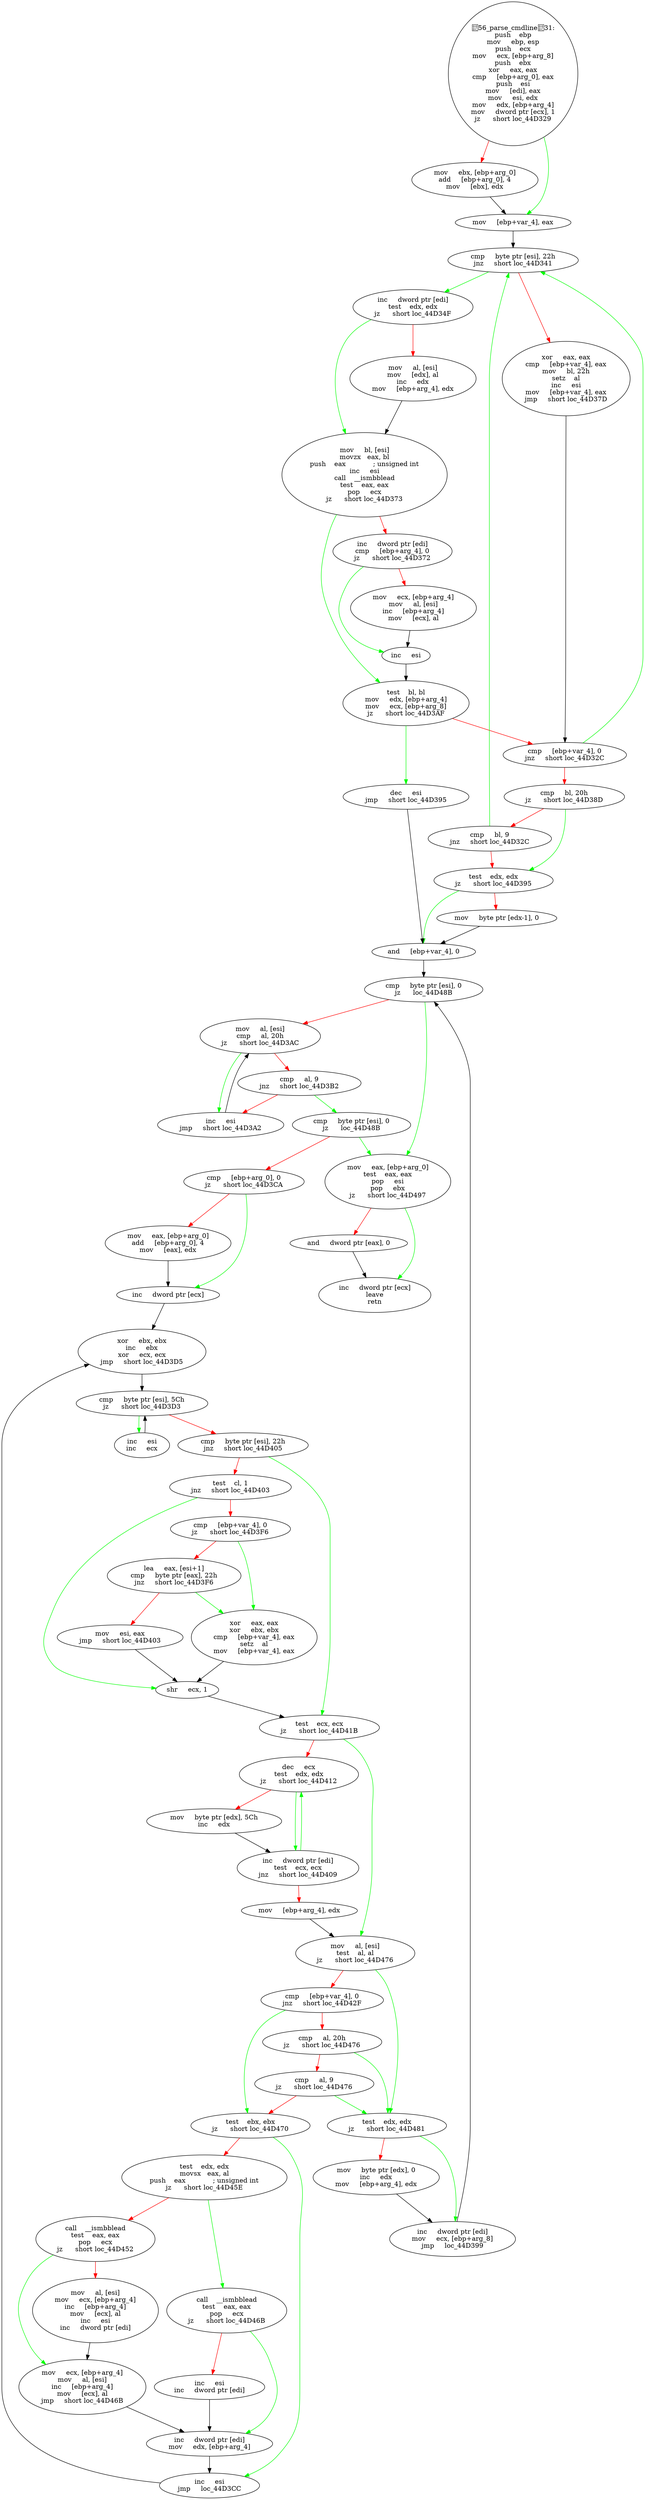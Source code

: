 digraph G{
Node0 [label = "56_parse_cmdline31:
push    ebp
mov     ebp, esp
push    ecx
mov     ecx, [ebp+arg_8]
push    ebx
xor     eax, eax
cmp     [ebp+arg_0], eax
push    esi
mov     [edi], eax
mov     esi, edx
mov     edx, [ebp+arg_4]
mov     dword ptr [ecx], 1
jz      short loc_44D329"]
Node1 [label = "mov     ebx, [ebp+arg_0]
add     [ebp+arg_0], 4
mov     [ebx], edx"]
Node2 [label = "mov     [ebp+var_4], eax"]
Node3 [label = "cmp     byte ptr [esi], 22h
jnz     short loc_44D341"]
Node4 [label = "xor     eax, eax
cmp     [ebp+var_4], eax
mov     bl, 22h
setz    al
inc     esi
mov     [ebp+var_4], eax
jmp     short loc_44D37D"]
Node5 [label = "inc     dword ptr [edi]
test    edx, edx
jz      short loc_44D34F"]
Node6 [label = "mov     al, [esi]
mov     [edx], al
inc     edx
mov     [ebp+arg_4], edx"]
Node7 [label = "mov     bl, [esi]
movzx   eax, bl
push    eax             ; unsigned int
inc     esi
call    __ismbblead
test    eax, eax
pop     ecx
jz      short loc_44D373"]
Node8 [label = "inc     dword ptr [edi]
cmp     [ebp+arg_4], 0
jz      short loc_44D372"]
Node9 [label = "mov     ecx, [ebp+arg_4]
mov     al, [esi]
inc     [ebp+arg_4]
mov     [ecx], al"]
Node10 [label = "inc     esi"]
Node11 [label = "test    bl, bl
mov     edx, [ebp+arg_4]
mov     ecx, [ebp+arg_8]
jz      short loc_44D3AF"]
Node12 [label = "cmp     [ebp+var_4], 0
jnz     short loc_44D32C"]
Node13 [label = "cmp     bl, 20h
jz      short loc_44D38D"]
Node14 [label = "cmp     bl, 9
jnz     short loc_44D32C"]
Node15 [label = "test    edx, edx
jz      short loc_44D395"]
Node16 [label = "mov     byte ptr [edx-1], 0"]
Node17 [label = "and     [ebp+var_4], 0"]
Node18 [label = "cmp     byte ptr [esi], 0
jz      loc_44D48B"]
Node19 [label = "mov     al, [esi]
cmp     al, 20h
jz      short loc_44D3AC"]
Node20 [label = "cmp     al, 9
jnz     short loc_44D3B2"]
Node21 [label = "inc     esi
jmp     short loc_44D3A2"]
Node22 [label = "dec     esi
jmp     short loc_44D395"]
Node23 [label = "cmp     byte ptr [esi], 0
jz      loc_44D48B"]
Node24 [label = "cmp     [ebp+arg_0], 0
jz      short loc_44D3CA"]
Node25 [label = "mov     eax, [ebp+arg_0]
add     [ebp+arg_0], 4
mov     [eax], edx"]
Node26 [label = "inc     dword ptr [ecx]"]
Node27 [label = "xor     ebx, ebx
inc     ebx
xor     ecx, ecx
jmp     short loc_44D3D5"]
Node28 [label = "inc     esi
inc     ecx"]
Node29 [label = "cmp     byte ptr [esi], 5Ch
jz      short loc_44D3D3"]
Node30 [label = "cmp     byte ptr [esi], 22h
jnz     short loc_44D405"]
Node31 [label = "test    cl, 1
jnz     short loc_44D403"]
Node32 [label = "cmp     [ebp+var_4], 0
jz      short loc_44D3F6"]
Node33 [label = "lea     eax, [esi+1]
cmp     byte ptr [eax], 22h
jnz     short loc_44D3F6"]
Node34 [label = "mov     esi, eax
jmp     short loc_44D403"]
Node35 [label = "xor     eax, eax
xor     ebx, ebx
cmp     [ebp+var_4], eax
setz    al
mov     [ebp+var_4], eax"]
Node36 [label = "shr     ecx, 1"]
Node37 [label = "test    ecx, ecx
jz      short loc_44D41B"]
Node38 [label = "dec     ecx
test    edx, edx
jz      short loc_44D412"]
Node39 [label = "mov     byte ptr [edx], 5Ch
inc     edx"]
Node40 [label = "inc     dword ptr [edi]
test    ecx, ecx
jnz     short loc_44D409"]
Node41 [label = "mov     [ebp+arg_4], edx"]
Node42 [label = "mov     al, [esi]
test    al, al
jz      short loc_44D476"]
Node43 [label = "cmp     [ebp+var_4], 0
jnz     short loc_44D42F"]
Node44 [label = "cmp     al, 20h
jz      short loc_44D476"]
Node45 [label = "cmp     al, 9
jz      short loc_44D476"]
Node46 [label = "test    ebx, ebx
jz      short loc_44D470"]
Node47 [label = "test    edx, edx
movsx   eax, al
push    eax             ; unsigned int
jz      short loc_44D45E"]
Node48 [label = "call    __ismbblead
test    eax, eax
pop     ecx
jz      short loc_44D452"]
Node49 [label = "mov     al, [esi]
mov     ecx, [ebp+arg_4]
inc     [ebp+arg_4]
mov     [ecx], al
inc     esi
inc     dword ptr [edi]"]
Node50 [label = "mov     ecx, [ebp+arg_4]
mov     al, [esi]
inc     [ebp+arg_4]
mov     [ecx], al
jmp     short loc_44D46B"]
Node51 [label = "call    __ismbblead
test    eax, eax
pop     ecx
jz      short loc_44D46B"]
Node52 [label = "inc     esi
inc     dword ptr [edi]"]
Node53 [label = "inc     dword ptr [edi]
mov     edx, [ebp+arg_4]"]
Node54 [label = "inc     esi
jmp     loc_44D3CC"]
Node55 [label = "test    edx, edx
jz      short loc_44D481"]
Node56 [label = "mov     byte ptr [edx], 0
inc     edx
mov     [ebp+arg_4], edx"]
Node57 [label = "inc     dword ptr [edi]
mov     ecx, [ebp+arg_8]
jmp     loc_44D399"]
Node58 [label = "mov     eax, [ebp+arg_0]
test    eax, eax
pop     esi
pop     ebx
jz      short loc_44D497"]
Node59 [label = "and     dword ptr [eax], 0"]
Node60 [label = "inc     dword ptr [ecx]
leave
retn"]
Node0 -> Node1 [color = "red"]
Node0 -> Node2 [color = "green"]
Node1 -> Node2 [color = "black"]
Node2 -> Node3 [color = "black"]
Node3 -> Node4 [color = "red"]
Node3 -> Node5 [color = "green"]
Node4 -> Node12 [color = "black"]
Node5 -> Node6 [color = "red"]
Node5 -> Node7 [color = "green"]
Node6 -> Node7 [color = "black"]
Node7 -> Node8 [color = "red"]
Node7 -> Node11 [color = "green"]
Node8 -> Node9 [color = "red"]
Node8 -> Node10 [color = "green"]
Node9 -> Node10 [color = "black"]
Node10 -> Node11 [color = "black"]
Node11 -> Node12 [color = "red"]
Node11 -> Node22 [color = "green"]
Node12 -> Node3 [color = "green"]
Node12 -> Node13 [color = "red"]
Node13 -> Node14 [color = "red"]
Node13 -> Node15 [color = "green"]
Node14 -> Node3 [color = "green"]
Node14 -> Node15 [color = "red"]
Node15 -> Node16 [color = "red"]
Node15 -> Node17 [color = "green"]
Node16 -> Node17 [color = "black"]
Node17 -> Node18 [color = "black"]
Node18 -> Node19 [color = "red"]
Node18 -> Node58 [color = "green"]
Node19 -> Node20 [color = "red"]
Node19 -> Node21 [color = "green"]
Node20 -> Node21 [color = "red"]
Node20 -> Node23 [color = "green"]
Node21 -> Node19 [color = "black"]
Node22 -> Node17 [color = "black"]
Node23 -> Node24 [color = "red"]
Node23 -> Node58 [color = "green"]
Node24 -> Node25 [color = "red"]
Node24 -> Node26 [color = "green"]
Node25 -> Node26 [color = "black"]
Node26 -> Node27 [color = "black"]
Node27 -> Node29 [color = "black"]
Node28 -> Node29 [color = "black"]
Node29 -> Node28 [color = "green"]
Node29 -> Node30 [color = "red"]
Node30 -> Node31 [color = "red"]
Node30 -> Node37 [color = "green"]
Node31 -> Node32 [color = "red"]
Node31 -> Node36 [color = "green"]
Node32 -> Node33 [color = "red"]
Node32 -> Node35 [color = "green"]
Node33 -> Node34 [color = "red"]
Node33 -> Node35 [color = "green"]
Node34 -> Node36 [color = "black"]
Node35 -> Node36 [color = "black"]
Node36 -> Node37 [color = "black"]
Node37 -> Node38 [color = "red"]
Node37 -> Node42 [color = "green"]
Node38 -> Node39 [color = "red"]
Node38 -> Node40 [color = "green"]
Node39 -> Node40 [color = "black"]
Node40 -> Node38 [color = "green"]
Node40 -> Node41 [color = "red"]
Node41 -> Node42 [color = "black"]
Node42 -> Node43 [color = "red"]
Node42 -> Node55 [color = "green"]
Node43 -> Node44 [color = "red"]
Node43 -> Node46 [color = "green"]
Node44 -> Node45 [color = "red"]
Node44 -> Node55 [color = "green"]
Node45 -> Node46 [color = "red"]
Node45 -> Node55 [color = "green"]
Node46 -> Node47 [color = "red"]
Node46 -> Node54 [color = "green"]
Node47 -> Node48 [color = "red"]
Node47 -> Node51 [color = "green"]
Node48 -> Node49 [color = "red"]
Node48 -> Node50 [color = "green"]
Node49 -> Node50 [color = "black"]
Node50 -> Node53 [color = "black"]
Node51 -> Node52 [color = "red"]
Node51 -> Node53 [color = "green"]
Node52 -> Node53 [color = "black"]
Node53 -> Node54 [color = "black"]
Node54 -> Node27 [color = "black"]
Node55 -> Node56 [color = "red"]
Node55 -> Node57 [color = "green"]
Node56 -> Node57 [color = "black"]
Node57 -> Node18 [color = "black"]
Node58 -> Node59 [color = "red"]
Node58 -> Node60 [color = "green"]
Node59 -> Node60 [color = "black"]
}